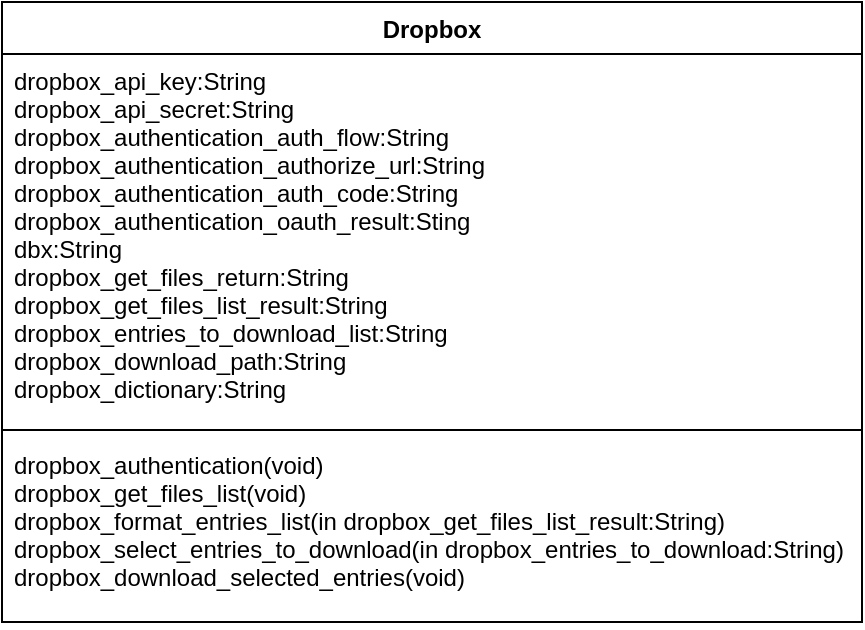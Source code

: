 <mxfile version="12.8.1" type="device"><diagram id="_9s0KgwtGYXEbje6VqGP" name="Page-1"><mxGraphModel dx="1038" dy="580" grid="1" gridSize="10" guides="1" tooltips="1" connect="1" arrows="1" fold="1" page="1" pageScale="1" pageWidth="850" pageHeight="1100" math="0" shadow="0"><root><mxCell id="0"/><mxCell id="1" parent="0"/><mxCell id="x6P0oZtXmX9-WI5tCsuz-1" value="Dropbox" style="swimlane;fontStyle=1;align=center;verticalAlign=top;childLayout=stackLayout;horizontal=1;startSize=26;horizontalStack=0;resizeParent=1;resizeParentMax=0;resizeLast=0;collapsible=1;marginBottom=0;" vertex="1" parent="1"><mxGeometry x="360" y="120" width="430" height="310" as="geometry"/></mxCell><mxCell id="x6P0oZtXmX9-WI5tCsuz-2" value="dropbox_api_key:String&#10;dropbox_api_secret:String&#10;dropbox_authentication_auth_flow:String&#10;dropbox_authentication_authorize_url:String&#10;dropbox_authentication_auth_code:String&#10;dropbox_authentication_oauth_result:Sting &#10;dbx:String&#10;dropbox_get_files_return:String&#10;dropbox_get_files_list_result:String&#10;dropbox_entries_to_download_list:String&#10;dropbox_download_path:String&#10;dropbox_dictionary:String" style="text;strokeColor=none;fillColor=none;align=left;verticalAlign=top;spacingLeft=4;spacingRight=4;overflow=hidden;rotatable=0;points=[[0,0.5],[1,0.5]];portConstraint=eastwest;labelBackgroundColor=none;fontColor=#000000;" vertex="1" parent="x6P0oZtXmX9-WI5tCsuz-1"><mxGeometry y="26" width="430" height="184" as="geometry"/></mxCell><mxCell id="x6P0oZtXmX9-WI5tCsuz-3" value="" style="line;strokeWidth=1;fillColor=none;align=left;verticalAlign=middle;spacingTop=-1;spacingLeft=3;spacingRight=3;rotatable=0;labelPosition=right;points=[];portConstraint=eastwest;" vertex="1" parent="x6P0oZtXmX9-WI5tCsuz-1"><mxGeometry y="210" width="430" height="8" as="geometry"/></mxCell><mxCell id="x6P0oZtXmX9-WI5tCsuz-4" value="dropbox_authentication(void)&#10;dropbox_get_files_list(void)&#10;dropbox_format_entries_list(in dropbox_get_files_list_result:String)&#10;dropbox_select_entries_to_download(in dropbox_entries_to_download:String)&#10;dropbox_download_selected_entries(void)" style="text;strokeColor=none;fillColor=none;align=left;verticalAlign=top;spacingLeft=4;spacingRight=4;overflow=hidden;rotatable=0;points=[[0,0.5],[1,0.5]];portConstraint=eastwest;labelBackgroundColor=#ffffff;" vertex="1" parent="x6P0oZtXmX9-WI5tCsuz-1"><mxGeometry y="218" width="430" height="92" as="geometry"/></mxCell></root></mxGraphModel></diagram></mxfile>